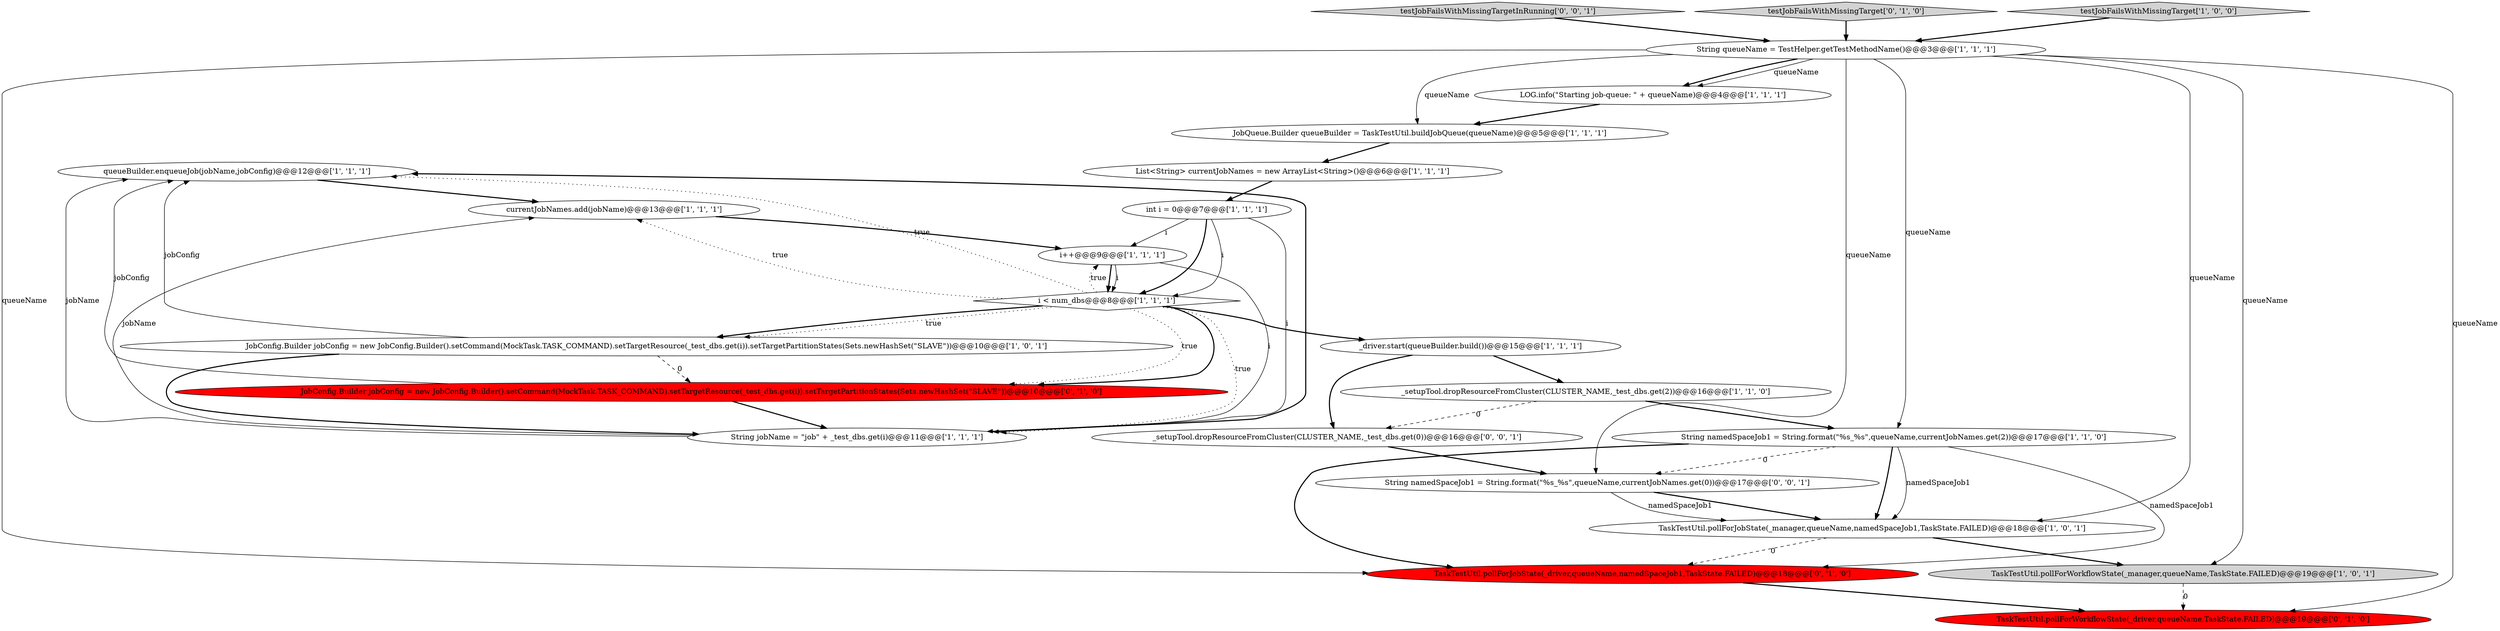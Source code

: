 digraph {
5 [style = filled, label = "queueBuilder.enqueueJob(jobName,jobConfig)@@@12@@@['1', '1', '1']", fillcolor = white, shape = ellipse image = "AAA0AAABBB1BBB"];
6 [style = filled, label = "String queueName = TestHelper.getTestMethodName()@@@3@@@['1', '1', '1']", fillcolor = white, shape = ellipse image = "AAA0AAABBB1BBB"];
21 [style = filled, label = "testJobFailsWithMissingTargetInRunning['0', '0', '1']", fillcolor = lightgray, shape = diamond image = "AAA0AAABBB3BBB"];
13 [style = filled, label = "String namedSpaceJob1 = String.format(\"%s_%s\",queueName,currentJobNames.get(2))@@@17@@@['1', '1', '0']", fillcolor = white, shape = ellipse image = "AAA0AAABBB1BBB"];
11 [style = filled, label = "LOG.info(\"Starting job-queue: \" + queueName)@@@4@@@['1', '1', '1']", fillcolor = white, shape = ellipse image = "AAA0AAABBB1BBB"];
20 [style = filled, label = "TaskTestUtil.pollForWorkflowState(_driver,queueName,TaskState.FAILED)@@@19@@@['0', '1', '0']", fillcolor = red, shape = ellipse image = "AAA1AAABBB2BBB"];
12 [style = filled, label = "List<String> currentJobNames = new ArrayList<String>()@@@6@@@['1', '1', '1']", fillcolor = white, shape = ellipse image = "AAA0AAABBB1BBB"];
8 [style = filled, label = "TaskTestUtil.pollForJobState(_manager,queueName,namedSpaceJob1,TaskState.FAILED)@@@18@@@['1', '0', '1']", fillcolor = white, shape = ellipse image = "AAA0AAABBB1BBB"];
14 [style = filled, label = "JobQueue.Builder queueBuilder = TaskTestUtil.buildJobQueue(queueName)@@@5@@@['1', '1', '1']", fillcolor = white, shape = ellipse image = "AAA0AAABBB1BBB"];
2 [style = filled, label = "_setupTool.dropResourceFromCluster(CLUSTER_NAME,_test_dbs.get(2))@@@16@@@['1', '1', '0']", fillcolor = white, shape = ellipse image = "AAA0AAABBB1BBB"];
17 [style = filled, label = "JobConfig.Builder jobConfig = new JobConfig.Builder().setCommand(MockTask.TASK_COMMAND).setTargetResource(_test_dbs.get(i)).setTargetPartitionStates(Sets.newHashSet(\"SLAVE\"))@@@10@@@['0', '1', '0']", fillcolor = red, shape = ellipse image = "AAA1AAABBB2BBB"];
1 [style = filled, label = "i++@@@9@@@['1', '1', '1']", fillcolor = white, shape = ellipse image = "AAA0AAABBB1BBB"];
3 [style = filled, label = "i < num_dbs@@@8@@@['1', '1', '1']", fillcolor = white, shape = diamond image = "AAA0AAABBB1BBB"];
22 [style = filled, label = "String namedSpaceJob1 = String.format(\"%s_%s\",queueName,currentJobNames.get(0))@@@17@@@['0', '0', '1']", fillcolor = white, shape = ellipse image = "AAA0AAABBB3BBB"];
4 [style = filled, label = "currentJobNames.add(jobName)@@@13@@@['1', '1', '1']", fillcolor = white, shape = ellipse image = "AAA0AAABBB1BBB"];
19 [style = filled, label = "TaskTestUtil.pollForJobState(_driver,queueName,namedSpaceJob1,TaskState.FAILED)@@@18@@@['0', '1', '0']", fillcolor = red, shape = ellipse image = "AAA1AAABBB2BBB"];
0 [style = filled, label = "String jobName = \"job\" + _test_dbs.get(i)@@@11@@@['1', '1', '1']", fillcolor = white, shape = ellipse image = "AAA0AAABBB1BBB"];
15 [style = filled, label = "JobConfig.Builder jobConfig = new JobConfig.Builder().setCommand(MockTask.TASK_COMMAND).setTargetResource(_test_dbs.get(i)).setTargetPartitionStates(Sets.newHashSet(\"SLAVE\"))@@@10@@@['1', '0', '1']", fillcolor = white, shape = ellipse image = "AAA0AAABBB1BBB"];
23 [style = filled, label = "_setupTool.dropResourceFromCluster(CLUSTER_NAME,_test_dbs.get(0))@@@16@@@['0', '0', '1']", fillcolor = white, shape = ellipse image = "AAA0AAABBB3BBB"];
7 [style = filled, label = "int i = 0@@@7@@@['1', '1', '1']", fillcolor = white, shape = ellipse image = "AAA0AAABBB1BBB"];
10 [style = filled, label = "TaskTestUtil.pollForWorkflowState(_manager,queueName,TaskState.FAILED)@@@19@@@['1', '0', '1']", fillcolor = lightgray, shape = ellipse image = "AAA0AAABBB1BBB"];
18 [style = filled, label = "testJobFailsWithMissingTarget['0', '1', '0']", fillcolor = lightgray, shape = diamond image = "AAA0AAABBB2BBB"];
9 [style = filled, label = "testJobFailsWithMissingTarget['1', '0', '0']", fillcolor = lightgray, shape = diamond image = "AAA0AAABBB1BBB"];
16 [style = filled, label = "_driver.start(queueBuilder.build())@@@15@@@['1', '1', '1']", fillcolor = white, shape = ellipse image = "AAA0AAABBB1BBB"];
2->23 [style = dashed, label="0"];
8->19 [style = dashed, label="0"];
8->10 [style = bold, label=""];
6->19 [style = solid, label="queueName"];
7->3 [style = solid, label="i"];
11->14 [style = bold, label=""];
21->6 [style = bold, label=""];
15->5 [style = solid, label="jobConfig"];
19->20 [style = bold, label=""];
7->1 [style = solid, label="i"];
1->3 [style = bold, label=""];
3->4 [style = dotted, label="true"];
7->0 [style = solid, label="i"];
13->8 [style = solid, label="namedSpaceJob1"];
3->15 [style = bold, label=""];
16->23 [style = bold, label=""];
3->16 [style = bold, label=""];
16->2 [style = bold, label=""];
6->14 [style = solid, label="queueName"];
6->13 [style = solid, label="queueName"];
12->7 [style = bold, label=""];
7->3 [style = bold, label=""];
6->10 [style = solid, label="queueName"];
9->6 [style = bold, label=""];
2->13 [style = bold, label=""];
13->19 [style = solid, label="namedSpaceJob1"];
22->8 [style = bold, label=""];
6->8 [style = solid, label="queueName"];
1->0 [style = solid, label="i"];
6->20 [style = solid, label="queueName"];
13->19 [style = bold, label=""];
3->5 [style = dotted, label="true"];
17->0 [style = bold, label=""];
23->22 [style = bold, label=""];
0->5 [style = solid, label="jobName"];
18->6 [style = bold, label=""];
6->11 [style = bold, label=""];
14->12 [style = bold, label=""];
15->0 [style = bold, label=""];
5->4 [style = bold, label=""];
3->15 [style = dotted, label="true"];
22->8 [style = solid, label="namedSpaceJob1"];
3->0 [style = dotted, label="true"];
15->17 [style = dashed, label="0"];
3->17 [style = bold, label=""];
10->20 [style = dashed, label="0"];
3->17 [style = dotted, label="true"];
6->22 [style = solid, label="queueName"];
4->1 [style = bold, label=""];
17->5 [style = solid, label="jobConfig"];
1->3 [style = solid, label="i"];
0->4 [style = solid, label="jobName"];
13->8 [style = bold, label=""];
13->22 [style = dashed, label="0"];
3->1 [style = dotted, label="true"];
6->11 [style = solid, label="queueName"];
0->5 [style = bold, label=""];
}
